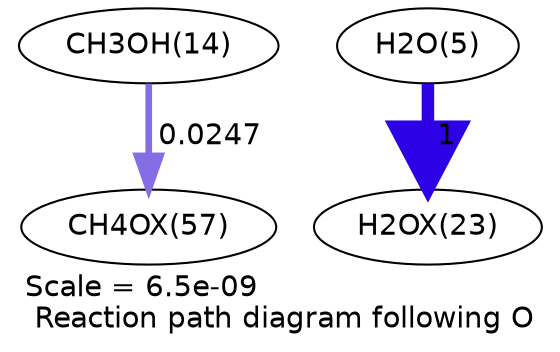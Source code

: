 digraph reaction_paths {
center=1;
s16 -> s42[fontname="Helvetica", penwidth=3.2, arrowsize=1.6, color="0.7, 0.525, 0.9"
, label=" 0.0247"];
s7 -> s29[fontname="Helvetica", penwidth=6, arrowsize=3, color="0.7, 1.5, 0.9"
, label=" 1"];
s7 [ fontname="Helvetica", label="H2O(5)"];
s16 [ fontname="Helvetica", label="CH3OH(14)"];
s29 [ fontname="Helvetica", label="H2OX(23)"];
s42 [ fontname="Helvetica", label="CH4OX(57)"];
 label = "Scale = 6.5e-09\l Reaction path diagram following O";
 fontname = "Helvetica";
}
